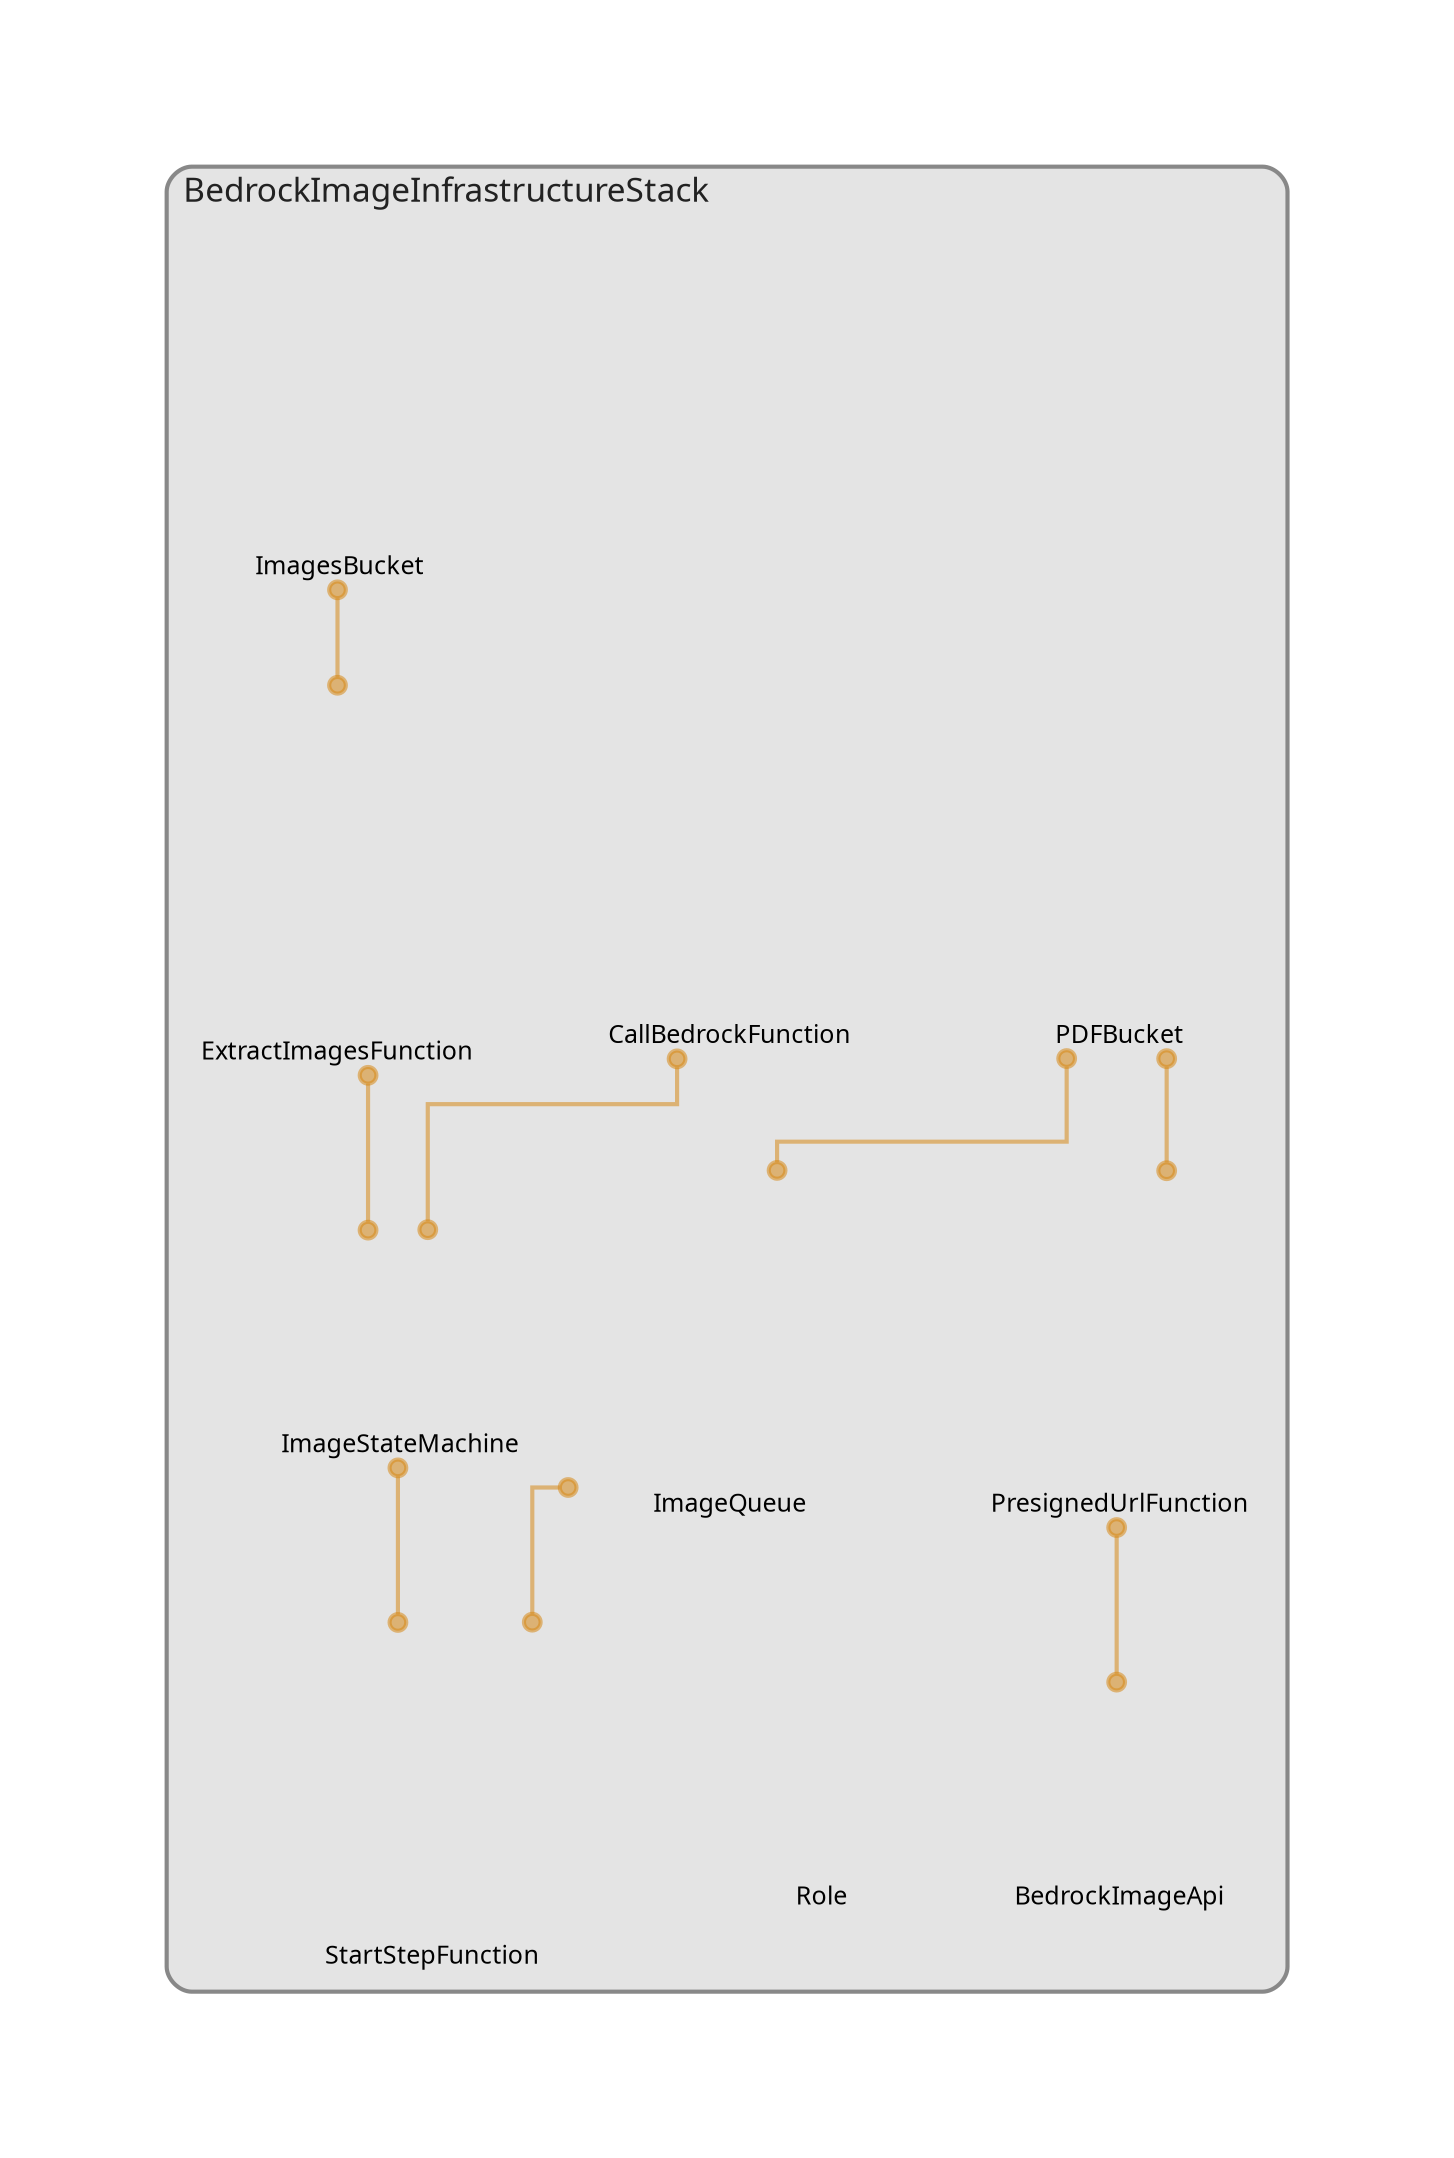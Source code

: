 digraph "Diagram" {
  splines = "ortho";
  pad = "1.0";
  nodesep = "0.60";
  ranksep = "0.75";
  fontname = "Sans-Serif";
  fontsize = "15";
  dpi = "200";
  rankdir = "BT";
  compound = "true";
  fontcolor = "#222222";
  edge [
    color = "#D5871488",
    penwidth = 2,
    arrowhead = "dot",
    arrowtail = "dot",
  ];
  node [
    shape = "box",
    style = "rounded",
    fixedsize = true,
    width = 1.7,
    height = 1.7,
    labelloc = "c",
    imagescale = true,
    fontname = "Sans-Serif",
    fontsize = 8,
    margin = 8,
  ];
  subgraph "BedrockImageInfrastructureStack" {
    subgraph "cluster-SubGraph.BedrockImageInfrastructureStack" {
      graph [
        label = "BedrockImageInfrastructureStack",
        labelloc = "b",
        labeljust = "l",
        margin = "10",
        fontsize = "16",
        penwidth = "2",
        pencolor = "#888888",
        style = "filled,rounded",
        fillcolor = "#e4e4e4",
      ];
      "BedrockImageInfrastructureStack/PDFBucket" [
        label = " PDFBucket",
        fontsize = 12,
        image = "/home/danidan/vscode/iac/cdk/stacks/personal/bedrock-image-input/bedrock-image-infrastructure/node_modules/cdk-dia/icons/aws/Service/Arch_Storage/64/Arch_Amazon-S3-Standard_64@5x.png",
        imagescale = "true",
        imagepos = "tc",
        penwidth = "0",
        shape = "node",
        fixedsize = "true",
        labelloc = "b",
        width = 2,
        height = 2.266,
      ];
      "BedrockImageInfrastructureStack/ImagesBucket" [
        label = " ImagesBucket",
        fontsize = 12,
        image = "/home/danidan/vscode/iac/cdk/stacks/personal/bedrock-image-input/bedrock-image-infrastructure/node_modules/cdk-dia/icons/aws/Service/Arch_Storage/64/Arch_Amazon-S3-Standard_64@5x.png",
        imagescale = "true",
        imagepos = "tc",
        penwidth = "0",
        shape = "node",
        fixedsize = "true",
        labelloc = "b",
        width = 2,
        height = 2.266,
      ];
      "BedrockImageInfrastructureStack/ImageQueue" [
        label = " ImageQueue",
        fontsize = 12,
        image = "/home/danidan/vscode/iac/cdk/stacks/personal/bedrock-image-input/bedrock-image-infrastructure/node_modules/cdk-dia/icons/aws/Service/Arch_App-Integration/Arch_64/Arch_AWS-Simple-Queue-Service_64@5x.png",
        imagescale = "true",
        imagepos = "tc",
        penwidth = "0",
        shape = "node",
        fixedsize = "true",
        labelloc = "b",
        width = 2,
        height = 2.266,
      ];
      "BedrockImageInfrastructureStack/BedrockImageApi" [
        label = " BedrockImageApi",
        fontsize = 12,
        image = "/home/danidan/vscode/iac/cdk/stacks/personal/bedrock-image-input/bedrock-image-infrastructure/node_modules/cdk-dia/icons/aws/Service/Arch_Networking-Content/64/Arch_Amazon-API-Gateway_64@5x.png",
        imagescale = "true",
        imagepos = "tc",
        penwidth = "0",
        shape = "node",
        fixedsize = "true",
        labelloc = "b",
        width = 1.2,
        height = 1.466,
      ];
      "BedrockImageInfrastructureStack/ImageStateMachine" [
        label = " ImageStateMachine",
        fontsize = 12,
        image = "/home/danidan/vscode/iac/cdk/stacks/personal/bedrock-image-input/bedrock-image-infrastructure/node_modules/cdk-dia/icons/aws/Service/Arch_App-Integration/Arch_64/Arch_AWS-Step-Functions_64@5x.png",
        imagescale = "true",
        imagepos = "tc",
        penwidth = "0",
        shape = "node",
        fixedsize = "true",
        labelloc = "b",
        width = 1.2,
        height = 1.466,
      ];
      "BedrockImageInfrastructureStack/BucketNotificationsHandler050a0587b7544547bf325f094a3db834/Role" [
        label = " Role",
        fontsize = 12,
        image = "/home/danidan/vscode/iac/cdk/stacks/personal/bedrock-image-input/bedrock-image-infrastructure/node_modules/cdk-dia/icons/aws/Service/Arch_Security-Identity-Compliance/64/Arch_AWS-Identity-and-Access-Management_64@5x.png",
        imagescale = "true",
        imagepos = "tc",
        penwidth = "0",
        shape = "node",
        fixedsize = "true",
        labelloc = "b",
        width = 1.2,
        height = 1.466,
      ];
      "BedrockImageInfrastructureStack/PresignedUrlFunction/PresignedUrlFunction" [
        label = " PresignedUrlFunction",
        fontsize = 12,
        image = "/home/danidan/vscode/iac/cdk/stacks/personal/bedrock-image-input/bedrock-image-infrastructure/node_modules/cdk-dia/icons/aws/Service/Arch_Compute/64/Arch_AWS-Lambda_64@5x.png",
        imagescale = "true",
        imagepos = "tc",
        penwidth = "0",
        shape = "node",
        fixedsize = "true",
        labelloc = "b",
        width = 2,
        height = 2.266,
      ];
      "BedrockImageInfrastructureStack/StartStepFunction/StartStepFunction" [
        label = " StartStepFunction",
        fontsize = 12,
        image = "/home/danidan/vscode/iac/cdk/stacks/personal/bedrock-image-input/bedrock-image-infrastructure/node_modules/cdk-dia/icons/aws/Service/Arch_Compute/64/Arch_AWS-Lambda_64@5x.png",
        imagescale = "true",
        imagepos = "tc",
        penwidth = "0",
        shape = "node",
        fixedsize = "true",
        labelloc = "b",
        width = 2,
        height = 2.266,
      ];
      "BedrockImageInfrastructureStack/ExtractImagesFunction/ExtractImagesFunction" [
        label = "\nExtractImagesFunction",
        fontsize = 12,
        image = "/home/danidan/vscode/iac/cdk/stacks/personal/bedrock-image-input/bedrock-image-infrastructure/node_modules/cdk-dia/icons/aws/Service/Arch_Compute/64/Arch_AWS-Lambda_64@5x.png",
        imagescale = "true",
        imagepos = "tc",
        penwidth = "0",
        shape = "node",
        fixedsize = "true",
        labelloc = "b",
        width = 2,
        height = 2.4819999999999998,
      ];
      "BedrockImageInfrastructureStack/CallBedrockFunction/CallBedrockFunction" [
        label = " CallBedrockFunction",
        fontsize = 12,
        image = "/home/danidan/vscode/iac/cdk/stacks/personal/bedrock-image-input/bedrock-image-infrastructure/node_modules/cdk-dia/icons/aws/Service/Arch_Compute/64/Arch_AWS-Lambda_64@5x.png",
        imagescale = "true",
        imagepos = "tc",
        penwidth = "0",
        shape = "node",
        fixedsize = "true",
        labelloc = "b",
        width = 2,
        height = 2.266,
      ];
    }
  }
  "BedrockImageInfrastructureStack/ImageQueue" -> "BedrockImageInfrastructureStack/PDFBucket" [
    dir = "both",
  ];
  "BedrockImageInfrastructureStack/BedrockImageApi" -> "BedrockImageInfrastructureStack/PresignedUrlFunction/PresignedUrlFunction" [
    dir = "both",
  ];
  "BedrockImageInfrastructureStack/ImageStateMachine" -> "BedrockImageInfrastructureStack/ExtractImagesFunction/ExtractImagesFunction" [
    dir = "both",
  ];
  "BedrockImageInfrastructureStack/ImageStateMachine" -> "BedrockImageInfrastructureStack/CallBedrockFunction/CallBedrockFunction" [
    dir = "both",
  ];
  "BedrockImageInfrastructureStack/PresignedUrlFunction/PresignedUrlFunction" -> "BedrockImageInfrastructureStack/PDFBucket" [
    dir = "both",
  ];
  "BedrockImageInfrastructureStack/StartStepFunction/StartStepFunction" -> "BedrockImageInfrastructureStack/ImageQueue" [
    dir = "both",
  ];
  "BedrockImageInfrastructureStack/StartStepFunction/StartStepFunction" -> "BedrockImageInfrastructureStack/ImageStateMachine" [
    dir = "both",
  ];
  "BedrockImageInfrastructureStack/ExtractImagesFunction/ExtractImagesFunction" -> "BedrockImageInfrastructureStack/ImagesBucket" [
    dir = "both",
  ];
}